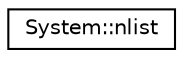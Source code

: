 digraph G
{
  edge [fontname="Helvetica",fontsize="10",labelfontname="Helvetica",labelfontsize="10"];
  node [fontname="Helvetica",fontsize="10",shape=record];
  rankdir="LR";
  Node1 [label="System::nlist",height=0.2,width=0.4,color="black", fillcolor="white", style="filled",URL="$struct_system_1_1nlist.html"];
}
